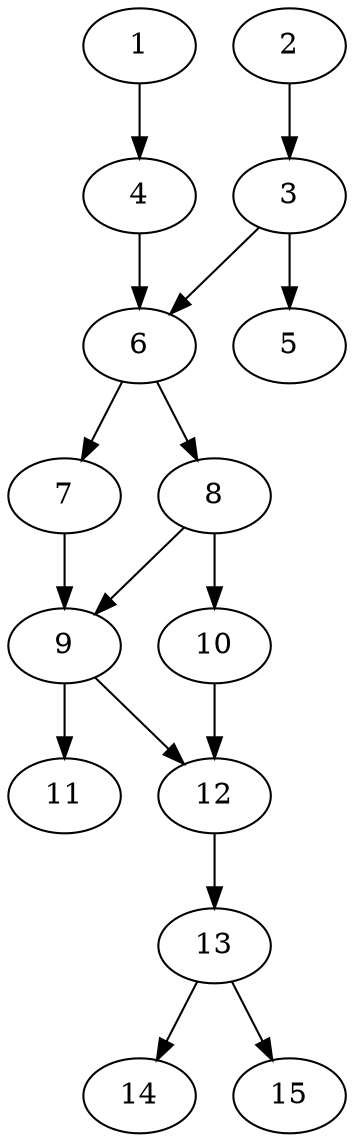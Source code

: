 // DAG automatically generated by daggen at Thu Oct  3 13:59:26 2019
// ./daggen --dot -n 15 --ccr 0.5 --fat 0.3 --regular 0.7 --density 0.6 --mindata 5242880 --maxdata 52428800 
digraph G {
  1 [size="51695616", alpha="0.11", expect_size="25847808"] 
  1 -> 4 [size ="25847808"]
  2 [size="96172032", alpha="0.03", expect_size="48086016"] 
  2 -> 3 [size ="48086016"]
  3 [size="52328448", alpha="0.19", expect_size="26164224"] 
  3 -> 5 [size ="26164224"]
  3 -> 6 [size ="26164224"]
  4 [size="44861440", alpha="0.15", expect_size="22430720"] 
  4 -> 6 [size ="22430720"]
  5 [size="34787328", alpha="0.04", expect_size="17393664"] 
  6 [size="38289408", alpha="0.14", expect_size="19144704"] 
  6 -> 7 [size ="19144704"]
  6 -> 8 [size ="19144704"]
  7 [size="55119872", alpha="0.04", expect_size="27559936"] 
  7 -> 9 [size ="27559936"]
  8 [size="41709568", alpha="0.02", expect_size="20854784"] 
  8 -> 9 [size ="20854784"]
  8 -> 10 [size ="20854784"]
  9 [size="91531264", alpha="0.13", expect_size="45765632"] 
  9 -> 11 [size ="45765632"]
  9 -> 12 [size ="45765632"]
  10 [size="83943424", alpha="0.15", expect_size="41971712"] 
  10 -> 12 [size ="41971712"]
  11 [size="64649216", alpha="0.16", expect_size="32324608"] 
  12 [size="24279040", alpha="0.18", expect_size="12139520"] 
  12 -> 13 [size ="12139520"]
  13 [size="39073792", alpha="0.07", expect_size="19536896"] 
  13 -> 14 [size ="19536896"]
  13 -> 15 [size ="19536896"]
  14 [size="32481280", alpha="0.18", expect_size="16240640"] 
  15 [size="102678528", alpha="0.12", expect_size="51339264"] 
}
